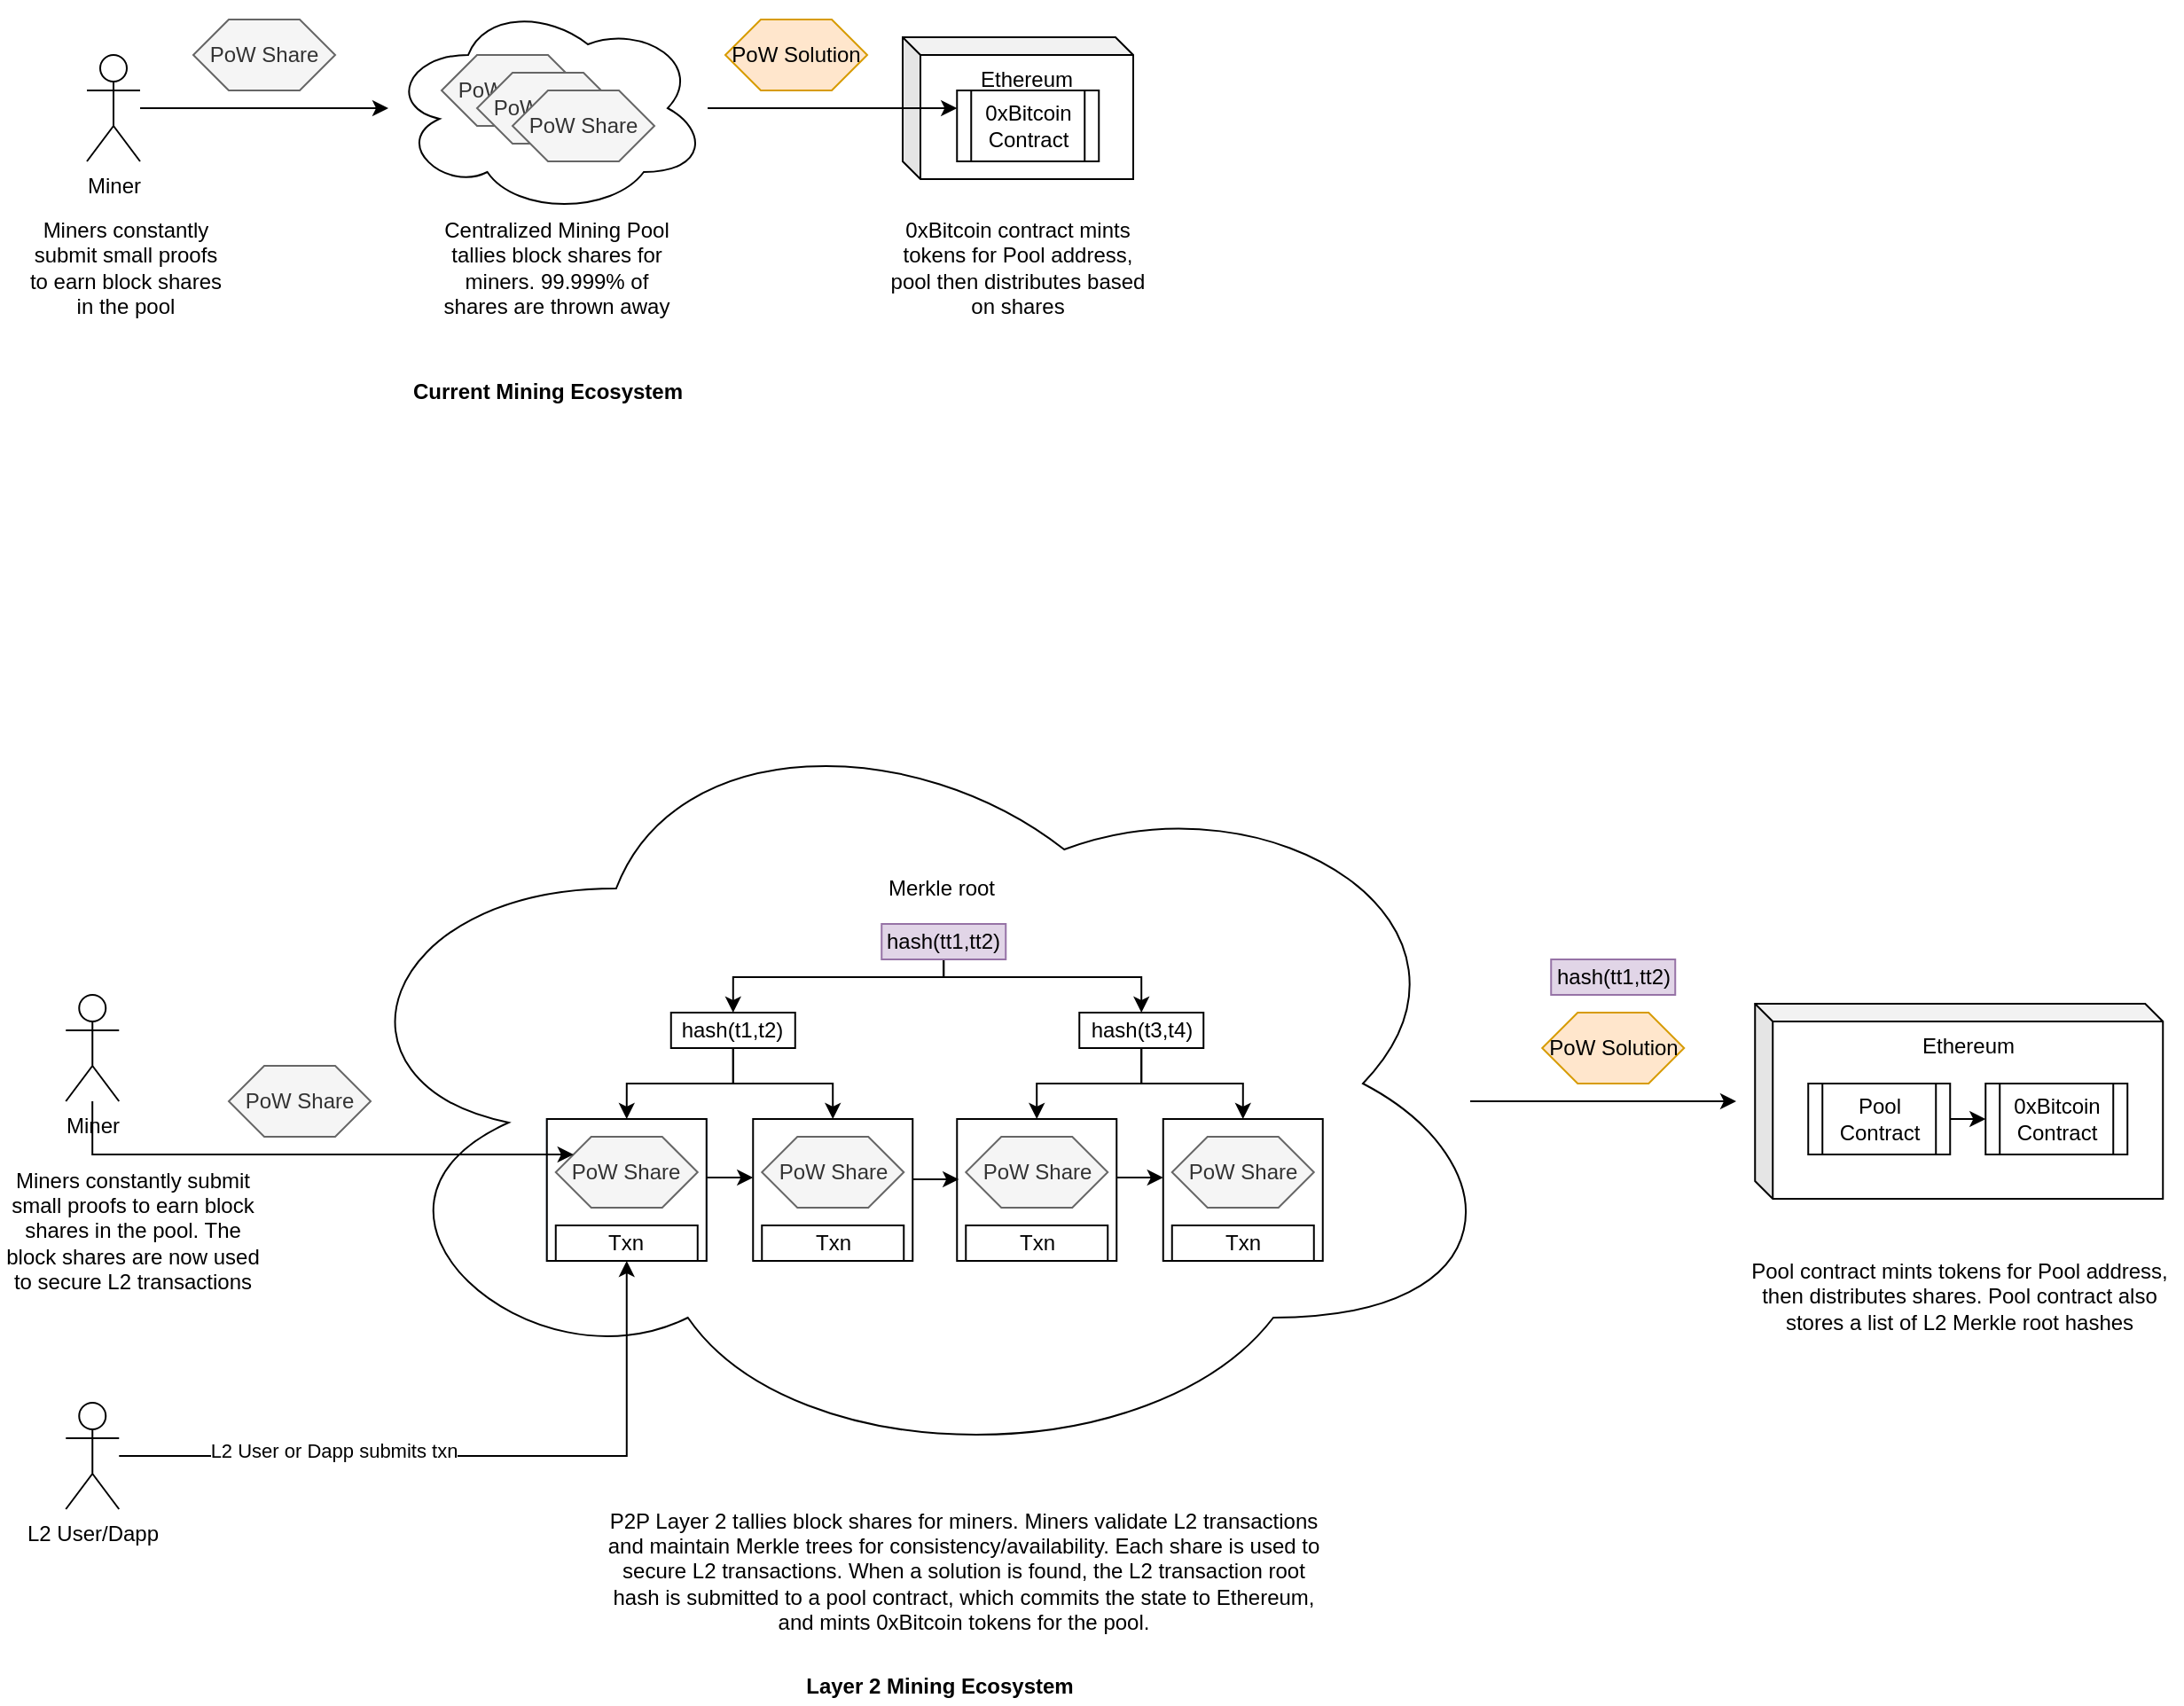 <mxfile version="14.3.1" type="device"><diagram id="fz0MzMBrTK7vavwnUJLH" name="Page-1"><mxGraphModel dx="1298" dy="663" grid="1" gridSize="10" guides="1" tooltips="1" connect="1" arrows="1" fold="1" page="1" pageScale="1" pageWidth="850" pageHeight="1100" math="0" shadow="0"><root><mxCell id="0"/><mxCell id="1" parent="0"/><mxCell id="LOAQupAik1AzW_jrY7vZ-28" value="" style="ellipse;shape=cloud;whiteSpace=wrap;html=1;verticalAlign=top;" vertex="1" parent="1"><mxGeometry x="200" y="470" width="673.75" height="440" as="geometry"/></mxCell><mxCell id="LOAQupAik1AzW_jrY7vZ-10" value="" style="edgeStyle=orthogonalEdgeStyle;rounded=0;orthogonalLoop=1;jettySize=auto;html=1;" edge="1" parent="1" source="LOAQupAik1AzW_jrY7vZ-1" target="LOAQupAik1AzW_jrY7vZ-9"><mxGeometry relative="1" as="geometry"/></mxCell><mxCell id="LOAQupAik1AzW_jrY7vZ-1" value="Miner" style="shape=umlActor;verticalLabelPosition=bottom;verticalAlign=top;html=1;outlineConnect=0;" vertex="1" parent="1"><mxGeometry x="70" y="110" width="30" height="60" as="geometry"/></mxCell><mxCell id="LOAQupAik1AzW_jrY7vZ-9" value="" style="ellipse;shape=cloud;whiteSpace=wrap;html=1;verticalAlign=top;" vertex="1" parent="1"><mxGeometry x="240" y="80" width="180" height="120" as="geometry"/></mxCell><mxCell id="LOAQupAik1AzW_jrY7vZ-12" value="PoW Share" style="shape=hexagon;perimeter=hexagonPerimeter2;whiteSpace=wrap;html=1;fixedSize=1;fillColor=#f5f5f5;strokeColor=#666666;fontColor=#333333;" vertex="1" parent="1"><mxGeometry x="270" y="110" width="80" height="40" as="geometry"/></mxCell><mxCell id="LOAQupAik1AzW_jrY7vZ-15" value="PoW Share" style="shape=hexagon;perimeter=hexagonPerimeter2;whiteSpace=wrap;html=1;fixedSize=1;fillColor=#f5f5f5;strokeColor=#666666;fontColor=#333333;" vertex="1" parent="1"><mxGeometry x="290" y="120" width="80" height="40" as="geometry"/></mxCell><mxCell id="LOAQupAik1AzW_jrY7vZ-16" value="PoW Share" style="shape=hexagon;perimeter=hexagonPerimeter2;whiteSpace=wrap;html=1;fixedSize=1;fillColor=#f5f5f5;strokeColor=#666666;fontColor=#333333;" vertex="1" parent="1"><mxGeometry x="130" y="90" width="80" height="40" as="geometry"/></mxCell><mxCell id="LOAQupAik1AzW_jrY7vZ-17" value="PoW Share" style="shape=hexagon;perimeter=hexagonPerimeter2;whiteSpace=wrap;html=1;fixedSize=1;fillColor=#f5f5f5;strokeColor=#666666;fontColor=#333333;" vertex="1" parent="1"><mxGeometry x="310" y="130" width="80" height="40" as="geometry"/></mxCell><mxCell id="LOAQupAik1AzW_jrY7vZ-18" value="Ethereum" style="shape=cube;whiteSpace=wrap;html=1;boundedLbl=1;backgroundOutline=1;darkOpacity=0.05;darkOpacity2=0.1;verticalAlign=top;size=10;" vertex="1" parent="1"><mxGeometry x="530" y="100" width="130" height="80" as="geometry"/></mxCell><mxCell id="LOAQupAik1AzW_jrY7vZ-20" value="PoW Solution" style="shape=hexagon;perimeter=hexagonPerimeter2;whiteSpace=wrap;html=1;fixedSize=1;fillColor=#ffe6cc;strokeColor=#d79b00;" vertex="1" parent="1"><mxGeometry x="430" y="90" width="80" height="40" as="geometry"/></mxCell><mxCell id="LOAQupAik1AzW_jrY7vZ-21" value="Centralized Mining Pool tallies block shares for miners. 99.999% of shares are thrown away" style="text;html=1;strokeColor=none;fillColor=none;align=center;verticalAlign=middle;whiteSpace=wrap;rounded=0;" vertex="1" parent="1"><mxGeometry x="270" y="220" width="130" height="20" as="geometry"/></mxCell><mxCell id="LOAQupAik1AzW_jrY7vZ-22" value="0xBitcoin contract mints tokens for Pool address, pool then distributes based on shares" style="text;html=1;strokeColor=none;fillColor=none;align=center;verticalAlign=middle;whiteSpace=wrap;rounded=0;" vertex="1" parent="1"><mxGeometry x="520" y="200" width="150" height="60" as="geometry"/></mxCell><mxCell id="LOAQupAik1AzW_jrY7vZ-23" value="Miners constantly submit small proofs to earn block shares in the pool" style="text;html=1;strokeColor=none;fillColor=none;align=center;verticalAlign=middle;whiteSpace=wrap;rounded=0;" vertex="1" parent="1"><mxGeometry x="32.5" y="215" width="117.5" height="30" as="geometry"/></mxCell><mxCell id="LOAQupAik1AzW_jrY7vZ-24" value="Current Mining Ecosystem" style="text;html=1;strokeColor=none;fillColor=none;align=center;verticalAlign=middle;whiteSpace=wrap;rounded=0;fontStyle=1" vertex="1" parent="1"><mxGeometry x="240" y="290" width="180" height="20" as="geometry"/></mxCell><mxCell id="LOAQupAik1AzW_jrY7vZ-26" value="Miner" style="shape=umlActor;verticalLabelPosition=bottom;verticalAlign=top;html=1;outlineConnect=0;" vertex="1" parent="1"><mxGeometry x="58.13" y="640" width="30" height="60" as="geometry"/></mxCell><mxCell id="LOAQupAik1AzW_jrY7vZ-27" value="" style="edgeStyle=orthogonalEdgeStyle;rounded=0;orthogonalLoop=1;jettySize=auto;html=1;" edge="1" parent="1"><mxGeometry relative="1" as="geometry"><mxPoint x="850" y="700" as="sourcePoint"/><mxPoint x="1000.0" y="700" as="targetPoint"/></mxGeometry></mxCell><mxCell id="LOAQupAik1AzW_jrY7vZ-31" value="PoW Share" style="shape=hexagon;perimeter=hexagonPerimeter2;whiteSpace=wrap;html=1;fixedSize=1;fillColor=#f5f5f5;strokeColor=#666666;fontColor=#333333;" vertex="1" parent="1"><mxGeometry x="150" y="680" width="80" height="40" as="geometry"/></mxCell><mxCell id="LOAQupAik1AzW_jrY7vZ-34" value="PoW Solution" style="shape=hexagon;perimeter=hexagonPerimeter2;whiteSpace=wrap;html=1;fixedSize=1;fillColor=#ffe6cc;strokeColor=#d79b00;" vertex="1" parent="1"><mxGeometry x="890.62" y="650" width="80" height="40" as="geometry"/></mxCell><mxCell id="LOAQupAik1AzW_jrY7vZ-35" value="P2P Layer 2 tallies block shares for miners. Miners validate L2 transactions and maintain Merkle trees for consistency/availability. Each share is used to secure L2 transactions. When a solution is found, the L2 transaction root hash is submitted to a pool contract, which commits the state to Ethereum, and mints 0xBitcoin tokens for the pool." style="text;html=1;strokeColor=none;fillColor=none;align=center;verticalAlign=middle;whiteSpace=wrap;rounded=0;" vertex="1" parent="1"><mxGeometry x="361.89" y="930" width="404.99" height="70" as="geometry"/></mxCell><mxCell id="LOAQupAik1AzW_jrY7vZ-36" value="Pool contract mints tokens for Pool address, then distributes shares. Pool contract also stores a list of L2 Merkle root hashes" style="text;html=1;strokeColor=none;fillColor=none;align=center;verticalAlign=middle;whiteSpace=wrap;rounded=0;" vertex="1" parent="1"><mxGeometry x="1000.62" y="780" width="250" height="60" as="geometry"/></mxCell><mxCell id="LOAQupAik1AzW_jrY7vZ-37" value="Miners constantly submit small proofs to earn block shares in the pool. The block shares are now used to secure L2 transactions" style="text;html=1;strokeColor=none;fillColor=none;align=center;verticalAlign=middle;whiteSpace=wrap;rounded=0;" vertex="1" parent="1"><mxGeometry x="21.56" y="755" width="148.44" height="35" as="geometry"/></mxCell><mxCell id="LOAQupAik1AzW_jrY7vZ-38" value="Layer 2 Mining Ecosystem" style="text;html=1;strokeColor=none;fillColor=none;align=center;verticalAlign=middle;whiteSpace=wrap;rounded=0;fontStyle=1" vertex="1" parent="1"><mxGeometry x="460.63" y="1020" width="180" height="20" as="geometry"/></mxCell><mxCell id="LOAQupAik1AzW_jrY7vZ-47" value="" style="group;fillColor=#dae8fc;strokeColor=#6c8ebf;" vertex="1" connectable="0" parent="1"><mxGeometry x="329.38" y="710" width="90" height="80" as="geometry"/></mxCell><mxCell id="LOAQupAik1AzW_jrY7vZ-39" value="" style="rounded=0;whiteSpace=wrap;html=1;" vertex="1" parent="LOAQupAik1AzW_jrY7vZ-47"><mxGeometry width="90" height="80" as="geometry"/></mxCell><mxCell id="LOAQupAik1AzW_jrY7vZ-40" value="PoW Share" style="shape=hexagon;perimeter=hexagonPerimeter2;whiteSpace=wrap;html=1;fixedSize=1;fillColor=#f5f5f5;strokeColor=#666666;fontColor=#333333;" vertex="1" parent="LOAQupAik1AzW_jrY7vZ-47"><mxGeometry x="5" y="10" width="80" height="40" as="geometry"/></mxCell><mxCell id="LOAQupAik1AzW_jrY7vZ-46" value="Txn" style="rounded=0;whiteSpace=wrap;html=1;" vertex="1" parent="LOAQupAik1AzW_jrY7vZ-47"><mxGeometry x="5" y="60" width="80" height="20" as="geometry"/></mxCell><mxCell id="LOAQupAik1AzW_jrY7vZ-48" value="" style="group" vertex="1" connectable="0" parent="1"><mxGeometry x="445.63" y="710" width="90" height="80" as="geometry"/></mxCell><mxCell id="LOAQupAik1AzW_jrY7vZ-49" value="" style="rounded=0;whiteSpace=wrap;html=1;" vertex="1" parent="LOAQupAik1AzW_jrY7vZ-48"><mxGeometry width="90" height="80" as="geometry"/></mxCell><mxCell id="LOAQupAik1AzW_jrY7vZ-50" value="PoW Share" style="shape=hexagon;perimeter=hexagonPerimeter2;whiteSpace=wrap;html=1;fixedSize=1;fillColor=#f5f5f5;strokeColor=#666666;fontColor=#333333;" vertex="1" parent="LOAQupAik1AzW_jrY7vZ-48"><mxGeometry x="5" y="10" width="80" height="40" as="geometry"/></mxCell><mxCell id="LOAQupAik1AzW_jrY7vZ-51" value="Txn" style="rounded=0;whiteSpace=wrap;html=1;" vertex="1" parent="LOAQupAik1AzW_jrY7vZ-48"><mxGeometry x="5" y="60" width="80" height="20" as="geometry"/></mxCell><mxCell id="LOAQupAik1AzW_jrY7vZ-52" value="" style="endArrow=classic;html=1;exitX=1.003;exitY=0.413;exitDx=0;exitDy=0;exitPerimeter=0;entryX=0;entryY=0.413;entryDx=0;entryDy=0;entryPerimeter=0;" edge="1" parent="1" source="LOAQupAik1AzW_jrY7vZ-39" target="LOAQupAik1AzW_jrY7vZ-49"><mxGeometry width="50" height="50" relative="1" as="geometry"><mxPoint x="660.63" y="660" as="sourcePoint"/><mxPoint x="710.63" y="610" as="targetPoint"/></mxGeometry></mxCell><mxCell id="LOAQupAik1AzW_jrY7vZ-53" value="" style="group" vertex="1" connectable="0" parent="1"><mxGeometry x="560.63" y="710" width="90" height="80" as="geometry"/></mxCell><mxCell id="LOAQupAik1AzW_jrY7vZ-54" value="" style="rounded=0;whiteSpace=wrap;html=1;" vertex="1" parent="LOAQupAik1AzW_jrY7vZ-53"><mxGeometry width="90" height="80" as="geometry"/></mxCell><mxCell id="LOAQupAik1AzW_jrY7vZ-55" value="PoW Share" style="shape=hexagon;perimeter=hexagonPerimeter2;whiteSpace=wrap;html=1;fixedSize=1;fillColor=#f5f5f5;strokeColor=#666666;fontColor=#333333;" vertex="1" parent="LOAQupAik1AzW_jrY7vZ-53"><mxGeometry x="5" y="10" width="80" height="40" as="geometry"/></mxCell><mxCell id="LOAQupAik1AzW_jrY7vZ-56" value="Txn" style="rounded=0;whiteSpace=wrap;html=1;" vertex="1" parent="LOAQupAik1AzW_jrY7vZ-53"><mxGeometry x="5" y="60" width="80" height="20" as="geometry"/></mxCell><mxCell id="LOAQupAik1AzW_jrY7vZ-57" value="" style="group" vertex="1" connectable="0" parent="1"><mxGeometry x="676.88" y="710" width="90" height="80" as="geometry"/></mxCell><mxCell id="LOAQupAik1AzW_jrY7vZ-58" value="" style="rounded=0;whiteSpace=wrap;html=1;" vertex="1" parent="LOAQupAik1AzW_jrY7vZ-57"><mxGeometry width="90" height="80" as="geometry"/></mxCell><mxCell id="LOAQupAik1AzW_jrY7vZ-59" value="PoW Share" style="shape=hexagon;perimeter=hexagonPerimeter2;whiteSpace=wrap;html=1;fixedSize=1;fillColor=#f5f5f5;strokeColor=#666666;fontColor=#333333;" vertex="1" parent="LOAQupAik1AzW_jrY7vZ-57"><mxGeometry x="5" y="10" width="80" height="40" as="geometry"/></mxCell><mxCell id="LOAQupAik1AzW_jrY7vZ-60" value="Txn" style="rounded=0;whiteSpace=wrap;html=1;" vertex="1" parent="LOAQupAik1AzW_jrY7vZ-57"><mxGeometry x="5" y="60" width="80" height="20" as="geometry"/></mxCell><mxCell id="LOAQupAik1AzW_jrY7vZ-61" value="" style="endArrow=classic;html=1;exitX=1.003;exitY=0.413;exitDx=0;exitDy=0;exitPerimeter=0;entryX=0;entryY=0.413;entryDx=0;entryDy=0;entryPerimeter=0;" edge="1" parent="1" source="LOAQupAik1AzW_jrY7vZ-54" target="LOAQupAik1AzW_jrY7vZ-58"><mxGeometry width="50" height="50" relative="1" as="geometry"><mxPoint x="891.88" y="660" as="sourcePoint"/><mxPoint x="941.88" y="610" as="targetPoint"/></mxGeometry></mxCell><mxCell id="LOAQupAik1AzW_jrY7vZ-64" value="" style="endArrow=classic;html=1;exitX=1.003;exitY=0.413;exitDx=0;exitDy=0;exitPerimeter=0;entryX=0;entryY=0.413;entryDx=0;entryDy=0;entryPerimeter=0;" edge="1" parent="1"><mxGeometry width="50" height="50" relative="1" as="geometry"><mxPoint x="535.63" y="744" as="sourcePoint"/><mxPoint x="561.61" y="744" as="targetPoint"/></mxGeometry></mxCell><mxCell id="LOAQupAik1AzW_jrY7vZ-68" style="edgeStyle=orthogonalEdgeStyle;rounded=0;orthogonalLoop=1;jettySize=auto;html=1;entryX=0.5;entryY=0;entryDx=0;entryDy=0;" edge="1" parent="1" source="LOAQupAik1AzW_jrY7vZ-65" target="LOAQupAik1AzW_jrY7vZ-39"><mxGeometry relative="1" as="geometry"/></mxCell><mxCell id="LOAQupAik1AzW_jrY7vZ-69" style="edgeStyle=orthogonalEdgeStyle;rounded=0;orthogonalLoop=1;jettySize=auto;html=1;exitX=0.5;exitY=1;exitDx=0;exitDy=0;entryX=0.5;entryY=0;entryDx=0;entryDy=0;" edge="1" parent="1" source="LOAQupAik1AzW_jrY7vZ-65" target="LOAQupAik1AzW_jrY7vZ-49"><mxGeometry relative="1" as="geometry"/></mxCell><mxCell id="LOAQupAik1AzW_jrY7vZ-65" value="hash(t1,t2)" style="rounded=0;whiteSpace=wrap;html=1;" vertex="1" parent="1"><mxGeometry x="399.38" y="650" width="70" height="20" as="geometry"/></mxCell><mxCell id="LOAQupAik1AzW_jrY7vZ-70" style="edgeStyle=orthogonalEdgeStyle;rounded=0;orthogonalLoop=1;jettySize=auto;html=1;entryX=0.5;entryY=0;entryDx=0;entryDy=0;" edge="1" parent="1" source="LOAQupAik1AzW_jrY7vZ-66" target="LOAQupAik1AzW_jrY7vZ-54"><mxGeometry relative="1" as="geometry"/></mxCell><mxCell id="LOAQupAik1AzW_jrY7vZ-71" style="edgeStyle=orthogonalEdgeStyle;rounded=0;orthogonalLoop=1;jettySize=auto;html=1;entryX=0.5;entryY=0;entryDx=0;entryDy=0;" edge="1" parent="1" source="LOAQupAik1AzW_jrY7vZ-66" target="LOAQupAik1AzW_jrY7vZ-58"><mxGeometry relative="1" as="geometry"/></mxCell><mxCell id="LOAQupAik1AzW_jrY7vZ-66" value="hash(t3,t4)" style="rounded=0;whiteSpace=wrap;html=1;" vertex="1" parent="1"><mxGeometry x="629.63" y="650" width="70" height="20" as="geometry"/></mxCell><mxCell id="LOAQupAik1AzW_jrY7vZ-72" style="edgeStyle=orthogonalEdgeStyle;rounded=0;orthogonalLoop=1;jettySize=auto;html=1;entryX=0.5;entryY=0;entryDx=0;entryDy=0;" edge="1" parent="1" source="LOAQupAik1AzW_jrY7vZ-67" target="LOAQupAik1AzW_jrY7vZ-65"><mxGeometry relative="1" as="geometry"><Array as="points"><mxPoint x="553.38" y="630"/><mxPoint x="434.38" y="630"/></Array></mxGeometry></mxCell><mxCell id="LOAQupAik1AzW_jrY7vZ-73" style="edgeStyle=orthogonalEdgeStyle;rounded=0;orthogonalLoop=1;jettySize=auto;html=1;entryX=0.5;entryY=0;entryDx=0;entryDy=0;" edge="1" parent="1" source="LOAQupAik1AzW_jrY7vZ-67" target="LOAQupAik1AzW_jrY7vZ-66"><mxGeometry relative="1" as="geometry"><Array as="points"><mxPoint x="553.38" y="630"/><mxPoint x="664.38" y="630"/></Array></mxGeometry></mxCell><mxCell id="LOAQupAik1AzW_jrY7vZ-67" value="hash(tt1,tt2)" style="rounded=0;whiteSpace=wrap;html=1;fillColor=#e1d5e7;strokeColor=#9673a6;" vertex="1" parent="1"><mxGeometry x="518.13" y="600" width="70" height="20" as="geometry"/></mxCell><mxCell id="LOAQupAik1AzW_jrY7vZ-74" value="Merkle root" style="text;html=1;strokeColor=none;fillColor=none;align=center;verticalAlign=middle;whiteSpace=wrap;rounded=0;" vertex="1" parent="1"><mxGeometry x="519.38" y="570" width="66.25" height="20" as="geometry"/></mxCell><mxCell id="LOAQupAik1AzW_jrY7vZ-75" value="0xBitcoin Contract" style="shape=process;whiteSpace=wrap;html=1;backgroundOutline=1;" vertex="1" parent="1"><mxGeometry x="560.63" y="130" width="80" height="40" as="geometry"/></mxCell><mxCell id="LOAQupAik1AzW_jrY7vZ-19" value="" style="edgeStyle=orthogonalEdgeStyle;rounded=0;orthogonalLoop=1;jettySize=auto;html=1;entryX=0;entryY=0.25;entryDx=0;entryDy=0;" edge="1" parent="1" source="LOAQupAik1AzW_jrY7vZ-9" target="LOAQupAik1AzW_jrY7vZ-75"><mxGeometry relative="1" as="geometry"/></mxCell><mxCell id="LOAQupAik1AzW_jrY7vZ-76" value="Ethereum" style="shape=cube;whiteSpace=wrap;html=1;boundedLbl=1;backgroundOutline=1;darkOpacity=0.05;darkOpacity2=0.1;verticalAlign=top;size=10;" vertex="1" parent="1"><mxGeometry x="1010.62" y="645" width="230" height="110" as="geometry"/></mxCell><mxCell id="LOAQupAik1AzW_jrY7vZ-77" value="0xBitcoin Contract" style="shape=process;whiteSpace=wrap;html=1;backgroundOutline=1;" vertex="1" parent="1"><mxGeometry x="1140.62" y="690" width="80" height="40" as="geometry"/></mxCell><mxCell id="LOAQupAik1AzW_jrY7vZ-79" style="edgeStyle=orthogonalEdgeStyle;rounded=0;orthogonalLoop=1;jettySize=auto;html=1;exitX=1;exitY=0.5;exitDx=0;exitDy=0;entryX=0;entryY=0.5;entryDx=0;entryDy=0;" edge="1" parent="1" source="LOAQupAik1AzW_jrY7vZ-78" target="LOAQupAik1AzW_jrY7vZ-77"><mxGeometry relative="1" as="geometry"/></mxCell><mxCell id="LOAQupAik1AzW_jrY7vZ-78" value="Pool Contract" style="shape=process;whiteSpace=wrap;html=1;backgroundOutline=1;" vertex="1" parent="1"><mxGeometry x="1040.62" y="690" width="80" height="40" as="geometry"/></mxCell><mxCell id="LOAQupAik1AzW_jrY7vZ-80" value="hash(tt1,tt2)" style="rounded=0;whiteSpace=wrap;html=1;fillColor=#e1d5e7;strokeColor=#9673a6;" vertex="1" parent="1"><mxGeometry x="895.62" y="620" width="70" height="20" as="geometry"/></mxCell><mxCell id="LOAQupAik1AzW_jrY7vZ-86" style="edgeStyle=orthogonalEdgeStyle;rounded=0;orthogonalLoop=1;jettySize=auto;html=1;entryX=0.5;entryY=1;entryDx=0;entryDy=0;" edge="1" parent="1" source="LOAQupAik1AzW_jrY7vZ-85" target="LOAQupAik1AzW_jrY7vZ-46"><mxGeometry relative="1" as="geometry"><Array as="points"><mxPoint x="374" y="900"/></Array></mxGeometry></mxCell><mxCell id="LOAQupAik1AzW_jrY7vZ-89" value="L2 User or Dapp submits txn" style="edgeLabel;html=1;align=center;verticalAlign=middle;resizable=0;points=[];" vertex="1" connectable="0" parent="LOAQupAik1AzW_jrY7vZ-86"><mxGeometry x="-0.39" y="3" relative="1" as="geometry"><mxPoint as="offset"/></mxGeometry></mxCell><mxCell id="LOAQupAik1AzW_jrY7vZ-85" value="L2 User/Dapp" style="shape=umlActor;verticalLabelPosition=bottom;verticalAlign=top;html=1;outlineConnect=0;" vertex="1" parent="1"><mxGeometry x="58.13" y="870" width="30" height="60" as="geometry"/></mxCell><mxCell id="LOAQupAik1AzW_jrY7vZ-87" style="edgeStyle=orthogonalEdgeStyle;rounded=0;orthogonalLoop=1;jettySize=auto;html=1;" edge="1" parent="1" source="LOAQupAik1AzW_jrY7vZ-26" target="LOAQupAik1AzW_jrY7vZ-40"><mxGeometry relative="1" as="geometry"><Array as="points"><mxPoint x="73" y="730"/></Array></mxGeometry></mxCell></root></mxGraphModel></diagram></mxfile>